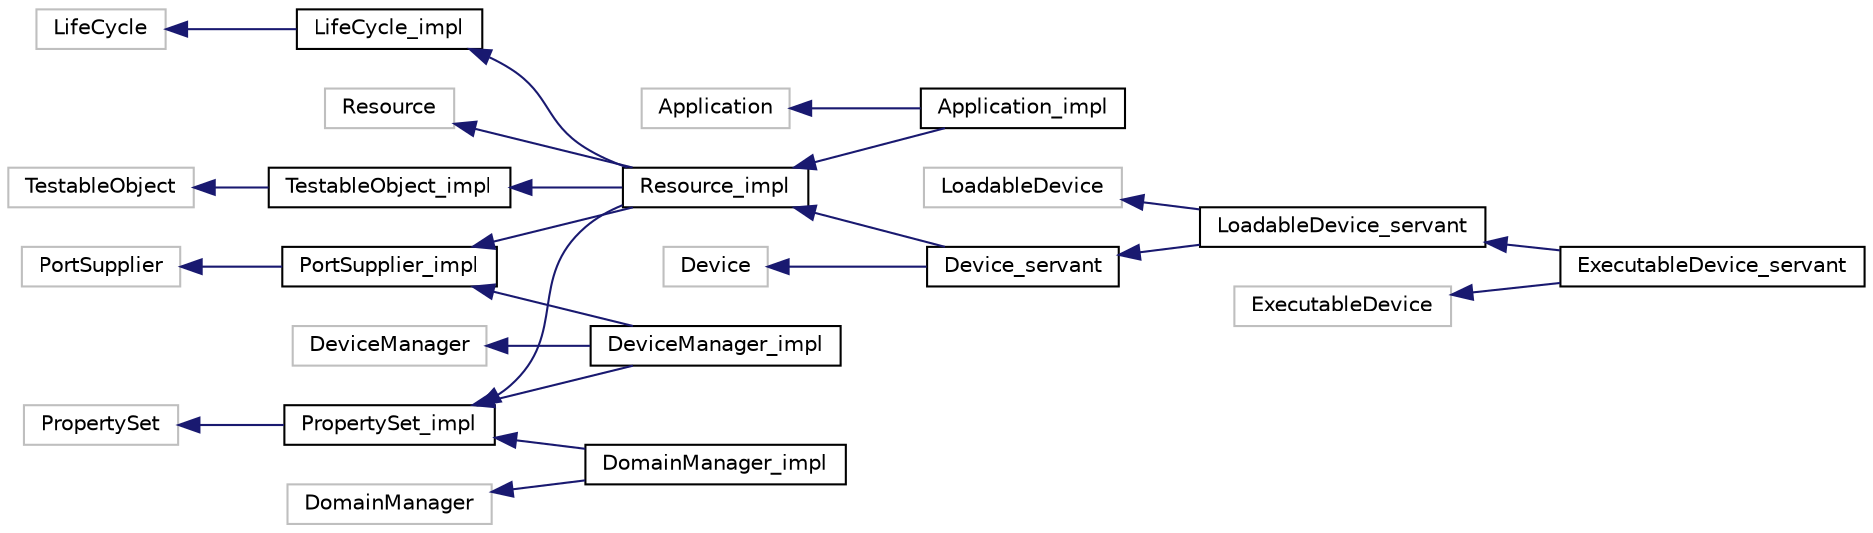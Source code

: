 digraph "Graphical Class Hierarchy"
{
 // INTERACTIVE_SVG=YES
  edge [fontname="Helvetica",fontsize="10",labelfontname="Helvetica",labelfontsize="10"];
  node [fontname="Helvetica",fontsize="10",shape=record];
  rankdir="LR";
  Node1 [label="Application",height=0.2,width=0.4,color="grey75", fillcolor="white", style="filled"];
  Node1 -> Node2 [dir="back",color="midnightblue",fontsize="10",style="solid",fontname="Helvetica"];
  Node2 [label="Application_impl",height=0.2,width=0.4,color="black", fillcolor="white", style="filled",URL="$class_application__impl.html",tooltip="The Application class provides the interface for the control, configuration, and status of an instant..."];
  Node3 [label="Device",height=0.2,width=0.4,color="grey75", fillcolor="white", style="filled"];
  Node3 -> Node4 [dir="back",color="midnightblue",fontsize="10",style="solid",fontname="Helvetica"];
  Node4 [label="Device_servant",height=0.2,width=0.4,color="black", fillcolor="white", style="filled",URL="$class_device__servant.html",tooltip="A device is a type of resource and has all the requirements associated with the Resource interface..."];
  Node4 -> Node5 [dir="back",color="midnightblue",fontsize="10",style="solid",fontname="Helvetica"];
  Node5 [label="LoadableDevice_servant",height=0.2,width=0.4,color="black", fillcolor="white", style="filled",URL="$class_loadable_device__servant.html",tooltip="This interface extends the Device interface by adding software loading and unloading behavior to a de..."];
  Node5 -> Node6 [dir="back",color="midnightblue",fontsize="10",style="solid",fontname="Helvetica"];
  Node6 [label="ExecutableDevice_servant",height=0.2,width=0.4,color="black", fillcolor="white", style="filled",URL="$class_executable_device__servant.html",tooltip="This interface extends the LoadableDevice interface by adding execute and terminate behavior to a dev..."];
  Node7 [label="DeviceManager",height=0.2,width=0.4,color="grey75", fillcolor="white", style="filled"];
  Node7 -> Node8 [dir="back",color="midnightblue",fontsize="10",style="solid",fontname="Helvetica"];
  Node8 [label="DeviceManager_impl",height=0.2,width=0.4,color="black", fillcolor="white", style="filled",URL="$class_device_manager__impl.html",tooltip="The DeviceManager interface is used to manage a set of logical devices and services. "];
  Node9 [label="DomainManager",height=0.2,width=0.4,color="grey75", fillcolor="white", style="filled"];
  Node9 -> Node10 [dir="back",color="midnightblue",fontsize="10",style="solid",fontname="Helvetica"];
  Node10 [label="DomainManager_impl",height=0.2,width=0.4,color="black", fillcolor="white", style="filled",URL="$class_domain_manager__impl.html",tooltip="The DomainManager interface is for the control and configuration of the system domain. "];
  Node11 [label="ExecutableDevice",height=0.2,width=0.4,color="grey75", fillcolor="white", style="filled"];
  Node11 -> Node6 [dir="back",color="midnightblue",fontsize="10",style="solid",fontname="Helvetica"];
  Node12 [label="LifeCycle",height=0.2,width=0.4,color="grey75", fillcolor="white", style="filled"];
  Node12 -> Node13 [dir="back",color="midnightblue",fontsize="10",style="solid",fontname="Helvetica"];
  Node13 [label="LifeCycle_impl",height=0.2,width=0.4,color="black", fillcolor="white", style="filled",URL="$class_life_cycle__impl.html",tooltip="The LifeCycle interface defines the generic operations for initializing or releasing instantiated com..."];
  Node13 -> Node14 [dir="back",color="midnightblue",fontsize="10",style="solid",fontname="Helvetica"];
  Node14 [label="Resource_impl",height=0.2,width=0.4,color="black", fillcolor="white", style="filled",URL="$class_resource__impl.html",tooltip="The Resource interface provides a common API for the control and configuration of a software componen..."];
  Node14 -> Node2 [dir="back",color="midnightblue",fontsize="10",style="solid",fontname="Helvetica"];
  Node14 -> Node4 [dir="back",color="midnightblue",fontsize="10",style="solid",fontname="Helvetica"];
  Node15 [label="LoadableDevice",height=0.2,width=0.4,color="grey75", fillcolor="white", style="filled"];
  Node15 -> Node5 [dir="back",color="midnightblue",fontsize="10",style="solid",fontname="Helvetica"];
  Node16 [label="PortSupplier",height=0.2,width=0.4,color="grey75", fillcolor="white", style="filled"];
  Node16 -> Node17 [dir="back",color="midnightblue",fontsize="10",style="solid",fontname="Helvetica"];
  Node17 [label="PortSupplier_impl",height=0.2,width=0.4,color="black", fillcolor="white", style="filled",URL="$class_port_supplier__impl.html",tooltip="This interface provides the getPort operation for those components that provide ports. "];
  Node17 -> Node8 [dir="back",color="midnightblue",fontsize="10",style="solid",fontname="Helvetica"];
  Node17 -> Node14 [dir="back",color="midnightblue",fontsize="10",style="solid",fontname="Helvetica"];
  Node18 [label="PropertySet",height=0.2,width=0.4,color="grey75", fillcolor="white", style="filled"];
  Node18 -> Node19 [dir="back",color="midnightblue",fontsize="10",style="solid",fontname="Helvetica"];
  Node19 [label="PropertySet_impl",height=0.2,width=0.4,color="black", fillcolor="white", style="filled",URL="$class_property_set__impl.html",tooltip="The PropertySet class defines configure and query operations to access component properties/attribute..."];
  Node19 -> Node8 [dir="back",color="midnightblue",fontsize="10",style="solid",fontname="Helvetica"];
  Node19 -> Node10 [dir="back",color="midnightblue",fontsize="10",style="solid",fontname="Helvetica"];
  Node19 -> Node14 [dir="back",color="midnightblue",fontsize="10",style="solid",fontname="Helvetica"];
  Node20 [label="Resource",height=0.2,width=0.4,color="grey75", fillcolor="white", style="filled"];
  Node20 -> Node14 [dir="back",color="midnightblue",fontsize="10",style="solid",fontname="Helvetica"];
  Node21 [label="TestableObject",height=0.2,width=0.4,color="grey75", fillcolor="white", style="filled"];
  Node21 -> Node22 [dir="back",color="midnightblue",fontsize="10",style="solid",fontname="Helvetica"];
  Node22 [label="TestableObject_impl",height=0.2,width=0.4,color="black", fillcolor="white", style="filled",URL="$class_testable_object__impl.html",tooltip="The testable object interface provides a means to perform stand alone testing of an SCA component..."];
  Node22 -> Node14 [dir="back",color="midnightblue",fontsize="10",style="solid",fontname="Helvetica"];
}
